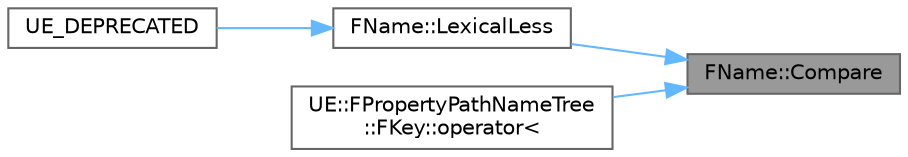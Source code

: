 digraph "FName::Compare"
{
 // INTERACTIVE_SVG=YES
 // LATEX_PDF_SIZE
  bgcolor="transparent";
  edge [fontname=Helvetica,fontsize=10,labelfontname=Helvetica,labelfontsize=10];
  node [fontname=Helvetica,fontsize=10,shape=box,height=0.2,width=0.4];
  rankdir="RL";
  Node1 [id="Node000001",label="FName::Compare",height=0.2,width=0.4,color="gray40", fillcolor="grey60", style="filled", fontcolor="black",tooltip="Compares name to passed in one."];
  Node1 -> Node2 [id="edge1_Node000001_Node000002",dir="back",color="steelblue1",style="solid",tooltip=" "];
  Node2 [id="Node000002",label="FName::LexicalLess",height=0.2,width=0.4,color="grey40", fillcolor="white", style="filled",URL="$d0/d53/classFName.html#aa6681d22b9670fa439186f16ac0f7081",tooltip="Slow alphabetical order that is stable / deterministic over process runs."];
  Node2 -> Node3 [id="edge2_Node000002_Node000003",dir="back",color="steelblue1",style="solid",tooltip=" "];
  Node3 [id="Node000003",label="UE_DEPRECATED",height=0.2,width=0.4,color="grey40", fillcolor="white", style="filled",URL="$d0/d03/PlayerInput_8h.html#ad13727258963625cb6f22e55491c9197",tooltip="Paramaters to be considered when calling UPlayerInput::InputKey."];
  Node1 -> Node4 [id="edge3_Node000001_Node000004",dir="back",color="steelblue1",style="solid",tooltip=" "];
  Node4 [id="Node000004",label="UE::FPropertyPathNameTree\l::FKey::operator\<",height=0.2,width=0.4,color="grey40", fillcolor="white", style="filled",URL="$d9/deb/structUE_1_1FPropertyPathNameTree_1_1FKey.html#a64c7be9eb79aff181e5a90f65104e068",tooltip=" "];
}

